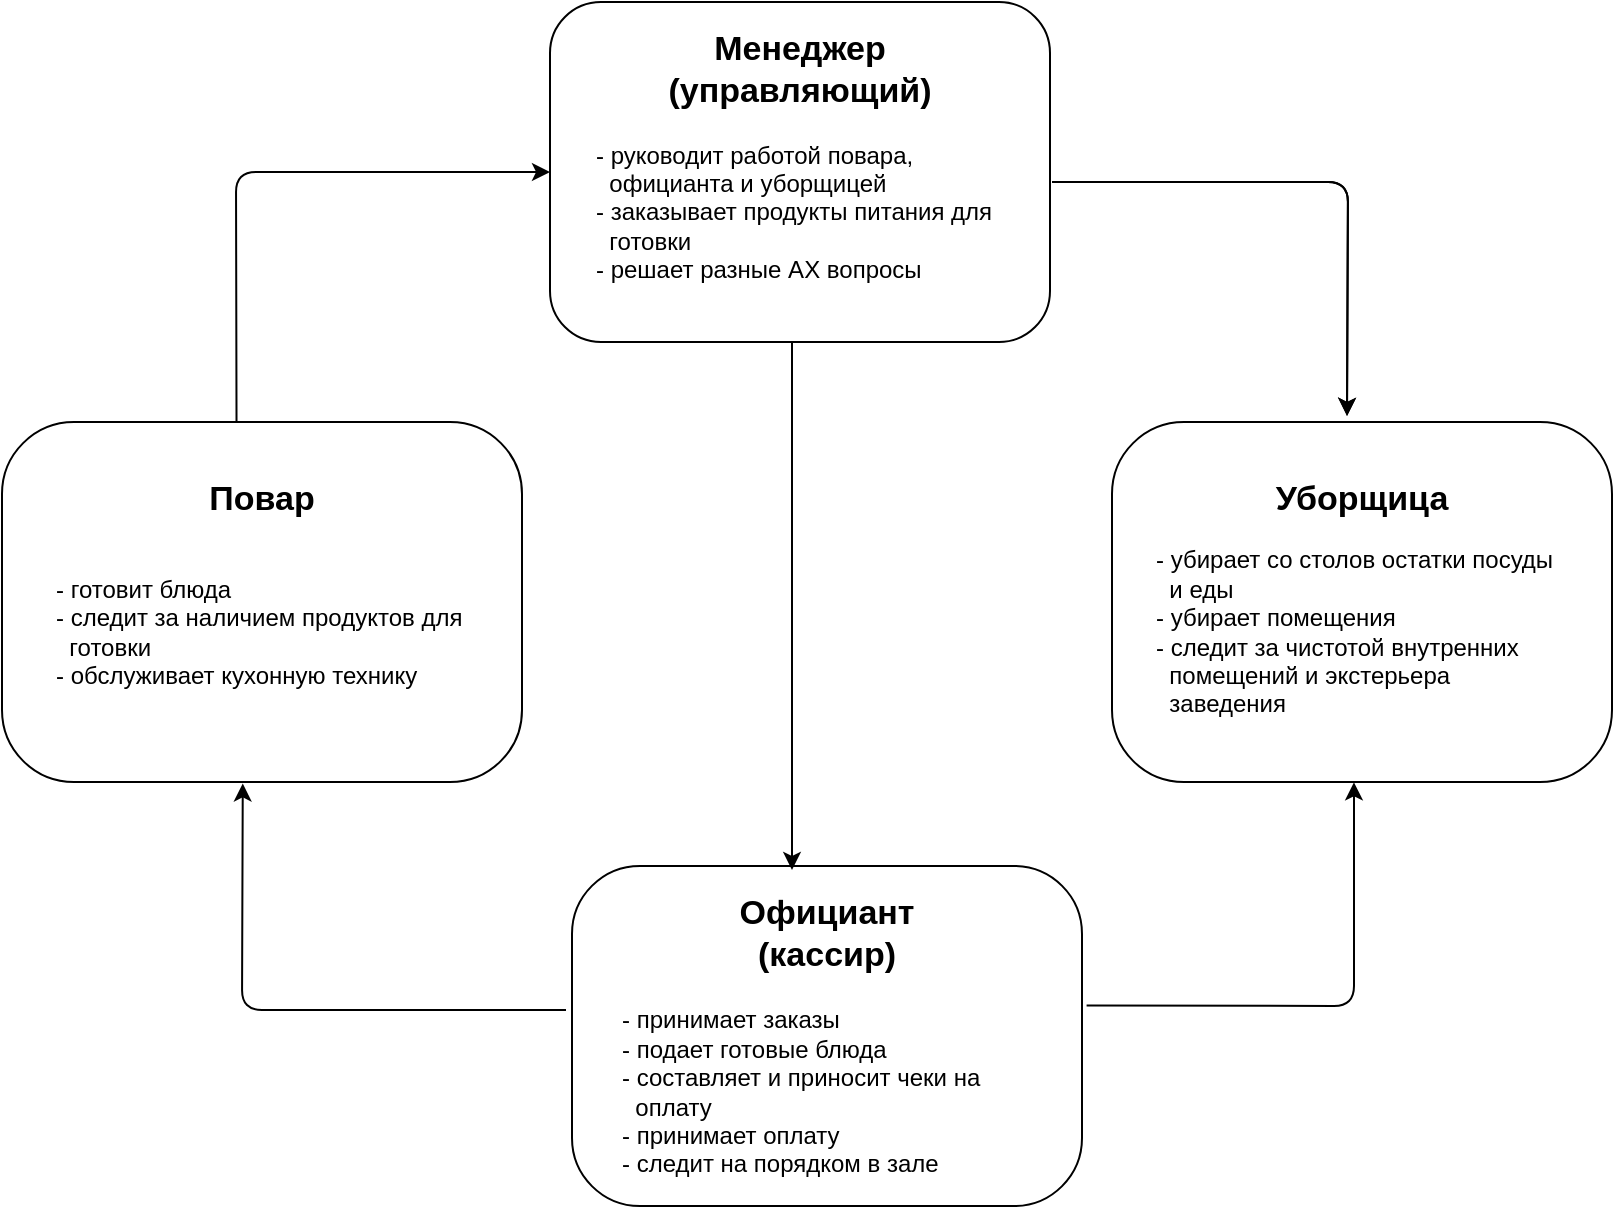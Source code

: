 <mxfile version="14.6.6" type="github">
  <diagram id="prtHgNgQTEPvFCAcTncT" name="Page-1">
    <mxGraphModel dx="1221" dy="588" grid="1" gridSize="10" guides="1" tooltips="1" connect="1" arrows="1" fold="1" page="1" pageScale="1" pageWidth="827" pageHeight="1169" math="0" shadow="0">
      <root>
        <mxCell id="0" />
        <mxCell id="1" parent="0" />
        <mxCell id="4xmRyvGzu3ehN-zr2d3g-1" value="&lt;div&gt;&lt;span&gt;Менеджер&lt;/span&gt;&lt;/div&gt;(управляющий)&lt;br&gt;&lt;br&gt;&lt;br&gt;&lt;br&gt;&lt;br&gt;&lt;br&gt;" style="rounded=1;whiteSpace=wrap;html=1;fontStyle=1;fontSize=17;" parent="1" vertex="1">
          <mxGeometry x="289" y="20" width="250" height="170" as="geometry" />
        </mxCell>
        <mxCell id="4xmRyvGzu3ehN-zr2d3g-2" value="Повар&lt;br&gt;&lt;br&gt;&lt;br&gt;&lt;br&gt;&lt;br&gt;&lt;br&gt;" style="rounded=1;whiteSpace=wrap;html=1;fontStyle=1;fontSize=17;arcSize=20;" parent="1" vertex="1">
          <mxGeometry x="15" y="230" width="260" height="180" as="geometry" />
        </mxCell>
        <mxCell id="4xmRyvGzu3ehN-zr2d3g-3" value="Официант&lt;br&gt;(кассир)&lt;br&gt;&lt;br&gt;&lt;br&gt;&lt;br&gt;&lt;br&gt;&lt;br&gt;" style="rounded=1;whiteSpace=wrap;html=1;fontStyle=1;fontSize=17;arcSize=20;" parent="1" vertex="1">
          <mxGeometry x="300" y="452" width="255" height="170" as="geometry" />
        </mxCell>
        <mxCell id="4xmRyvGzu3ehN-zr2d3g-4" value="Уборщица&lt;br&gt;&lt;br&gt;&lt;br&gt;&lt;br&gt;&lt;br&gt;&lt;br&gt;" style="rounded=1;whiteSpace=wrap;html=1;fontStyle=1;fontSize=17;arcSize=20;" parent="1" vertex="1">
          <mxGeometry x="570" y="230" width="250" height="180" as="geometry" />
        </mxCell>
        <mxCell id="VYiTbtA2hFyKRIR0vvjQ-1" value="- руководит работой повара,&lt;br&gt;&amp;nbsp; официанта и уборщицей&lt;br&gt;- заказывает продукты питания для&lt;br&gt;&amp;nbsp; готовки&lt;br&gt;- решает разные АХ вопросы" style="text;html=1;strokeColor=none;fillColor=none;align=left;verticalAlign=middle;whiteSpace=wrap;rounded=0;" vertex="1" parent="1">
          <mxGeometry x="310" y="80" width="210" height="90" as="geometry" />
        </mxCell>
        <mxCell id="VYiTbtA2hFyKRIR0vvjQ-2" value="- убирает со столов остатки посуды&amp;nbsp;&lt;br&gt;&amp;nbsp; и еды&lt;br&gt;- убирает помещения&lt;br&gt;- следит за чистотой внутренних&lt;br&gt;&amp;nbsp; помещений и экстерьера&amp;nbsp;&lt;br&gt;&amp;nbsp; заведения" style="text;html=1;strokeColor=none;fillColor=none;align=left;verticalAlign=middle;whiteSpace=wrap;rounded=0;" vertex="1" parent="1">
          <mxGeometry x="590" y="290" width="210" height="90" as="geometry" />
        </mxCell>
        <mxCell id="VYiTbtA2hFyKRIR0vvjQ-3" value="- готовит блюда&lt;br&gt;- следит за наличием продуктов для&lt;br&gt;&amp;nbsp; готовки&lt;br&gt;- обслуживает кухонную технику" style="text;html=1;strokeColor=none;fillColor=none;align=left;verticalAlign=middle;whiteSpace=wrap;rounded=0;" vertex="1" parent="1">
          <mxGeometry x="40" y="290" width="210" height="90" as="geometry" />
        </mxCell>
        <mxCell id="VYiTbtA2hFyKRIR0vvjQ-4" value="- принимает заказы&lt;br&gt;- подает готовые блюда&lt;br&gt;- составляет и приносит чеки на&amp;nbsp;&lt;br&gt;&amp;nbsp; оплату&lt;br&gt;- принимает оплату&lt;br&gt;- следит на порядком в зале" style="text;html=1;strokeColor=none;fillColor=none;align=left;verticalAlign=middle;whiteSpace=wrap;rounded=0;" vertex="1" parent="1">
          <mxGeometry x="322.5" y="520" width="210" height="90" as="geometry" />
        </mxCell>
        <mxCell id="VYiTbtA2hFyKRIR0vvjQ-6" value="" style="endArrow=classic;html=1;entryX=0.47;entryY=-0.017;entryDx=0;entryDy=0;entryPerimeter=0;" edge="1" parent="1" target="4xmRyvGzu3ehN-zr2d3g-4">
          <mxGeometry width="50" height="50" relative="1" as="geometry">
            <mxPoint x="540" y="110" as="sourcePoint" />
            <mxPoint x="440" y="220" as="targetPoint" />
            <Array as="points">
              <mxPoint x="688" y="110" />
            </Array>
          </mxGeometry>
        </mxCell>
        <mxCell id="VYiTbtA2hFyKRIR0vvjQ-7" value="" style="endArrow=classic;html=1;entryX=0.47;entryY=-0.017;entryDx=0;entryDy=0;entryPerimeter=0;" edge="1" parent="1" target="4xmRyvGzu3ehN-zr2d3g-4">
          <mxGeometry width="50" height="50" relative="1" as="geometry">
            <mxPoint x="540" y="110" as="sourcePoint" />
            <mxPoint x="687.5" y="226.94" as="targetPoint" />
            <Array as="points">
              <mxPoint x="560" y="110" />
              <mxPoint x="688" y="110" />
            </Array>
          </mxGeometry>
        </mxCell>
        <mxCell id="VYiTbtA2hFyKRIR0vvjQ-8" value="" style="endArrow=classic;html=1;exitX=0.451;exitY=-0.001;exitDx=0;exitDy=0;exitPerimeter=0;entryX=0;entryY=0.5;entryDx=0;entryDy=0;" edge="1" parent="1" source="4xmRyvGzu3ehN-zr2d3g-2" target="4xmRyvGzu3ehN-zr2d3g-1">
          <mxGeometry width="50" height="50" relative="1" as="geometry">
            <mxPoint x="410" y="220" as="sourcePoint" />
            <mxPoint x="460" y="170" as="targetPoint" />
            <Array as="points">
              <mxPoint x="132" y="105" />
            </Array>
          </mxGeometry>
        </mxCell>
        <mxCell id="VYiTbtA2hFyKRIR0vvjQ-9" value="" style="endArrow=classic;html=1;entryX=0.463;entryY=1.004;entryDx=0;entryDy=0;entryPerimeter=0;" edge="1" parent="1" target="4xmRyvGzu3ehN-zr2d3g-2">
          <mxGeometry width="50" height="50" relative="1" as="geometry">
            <mxPoint x="297" y="524" as="sourcePoint" />
            <mxPoint x="260" y="470" as="targetPoint" />
            <Array as="points">
              <mxPoint x="135" y="524" />
            </Array>
          </mxGeometry>
        </mxCell>
        <mxCell id="VYiTbtA2hFyKRIR0vvjQ-10" value="" style="endArrow=classic;html=1;exitX=1.009;exitY=0.41;exitDx=0;exitDy=0;exitPerimeter=0;entryX=0.484;entryY=1.001;entryDx=0;entryDy=0;entryPerimeter=0;" edge="1" parent="1" source="4xmRyvGzu3ehN-zr2d3g-3" target="4xmRyvGzu3ehN-zr2d3g-4">
          <mxGeometry width="50" height="50" relative="1" as="geometry">
            <mxPoint x="490" y="520" as="sourcePoint" />
            <mxPoint x="540" y="470" as="targetPoint" />
            <Array as="points">
              <mxPoint x="691" y="522" />
            </Array>
          </mxGeometry>
        </mxCell>
        <mxCell id="VYiTbtA2hFyKRIR0vvjQ-11" value="" style="endArrow=classic;html=1;" edge="1" parent="1">
          <mxGeometry width="50" height="50" relative="1" as="geometry">
            <mxPoint x="410" y="190" as="sourcePoint" />
            <mxPoint x="410" y="454" as="targetPoint" />
          </mxGeometry>
        </mxCell>
      </root>
    </mxGraphModel>
  </diagram>
</mxfile>
